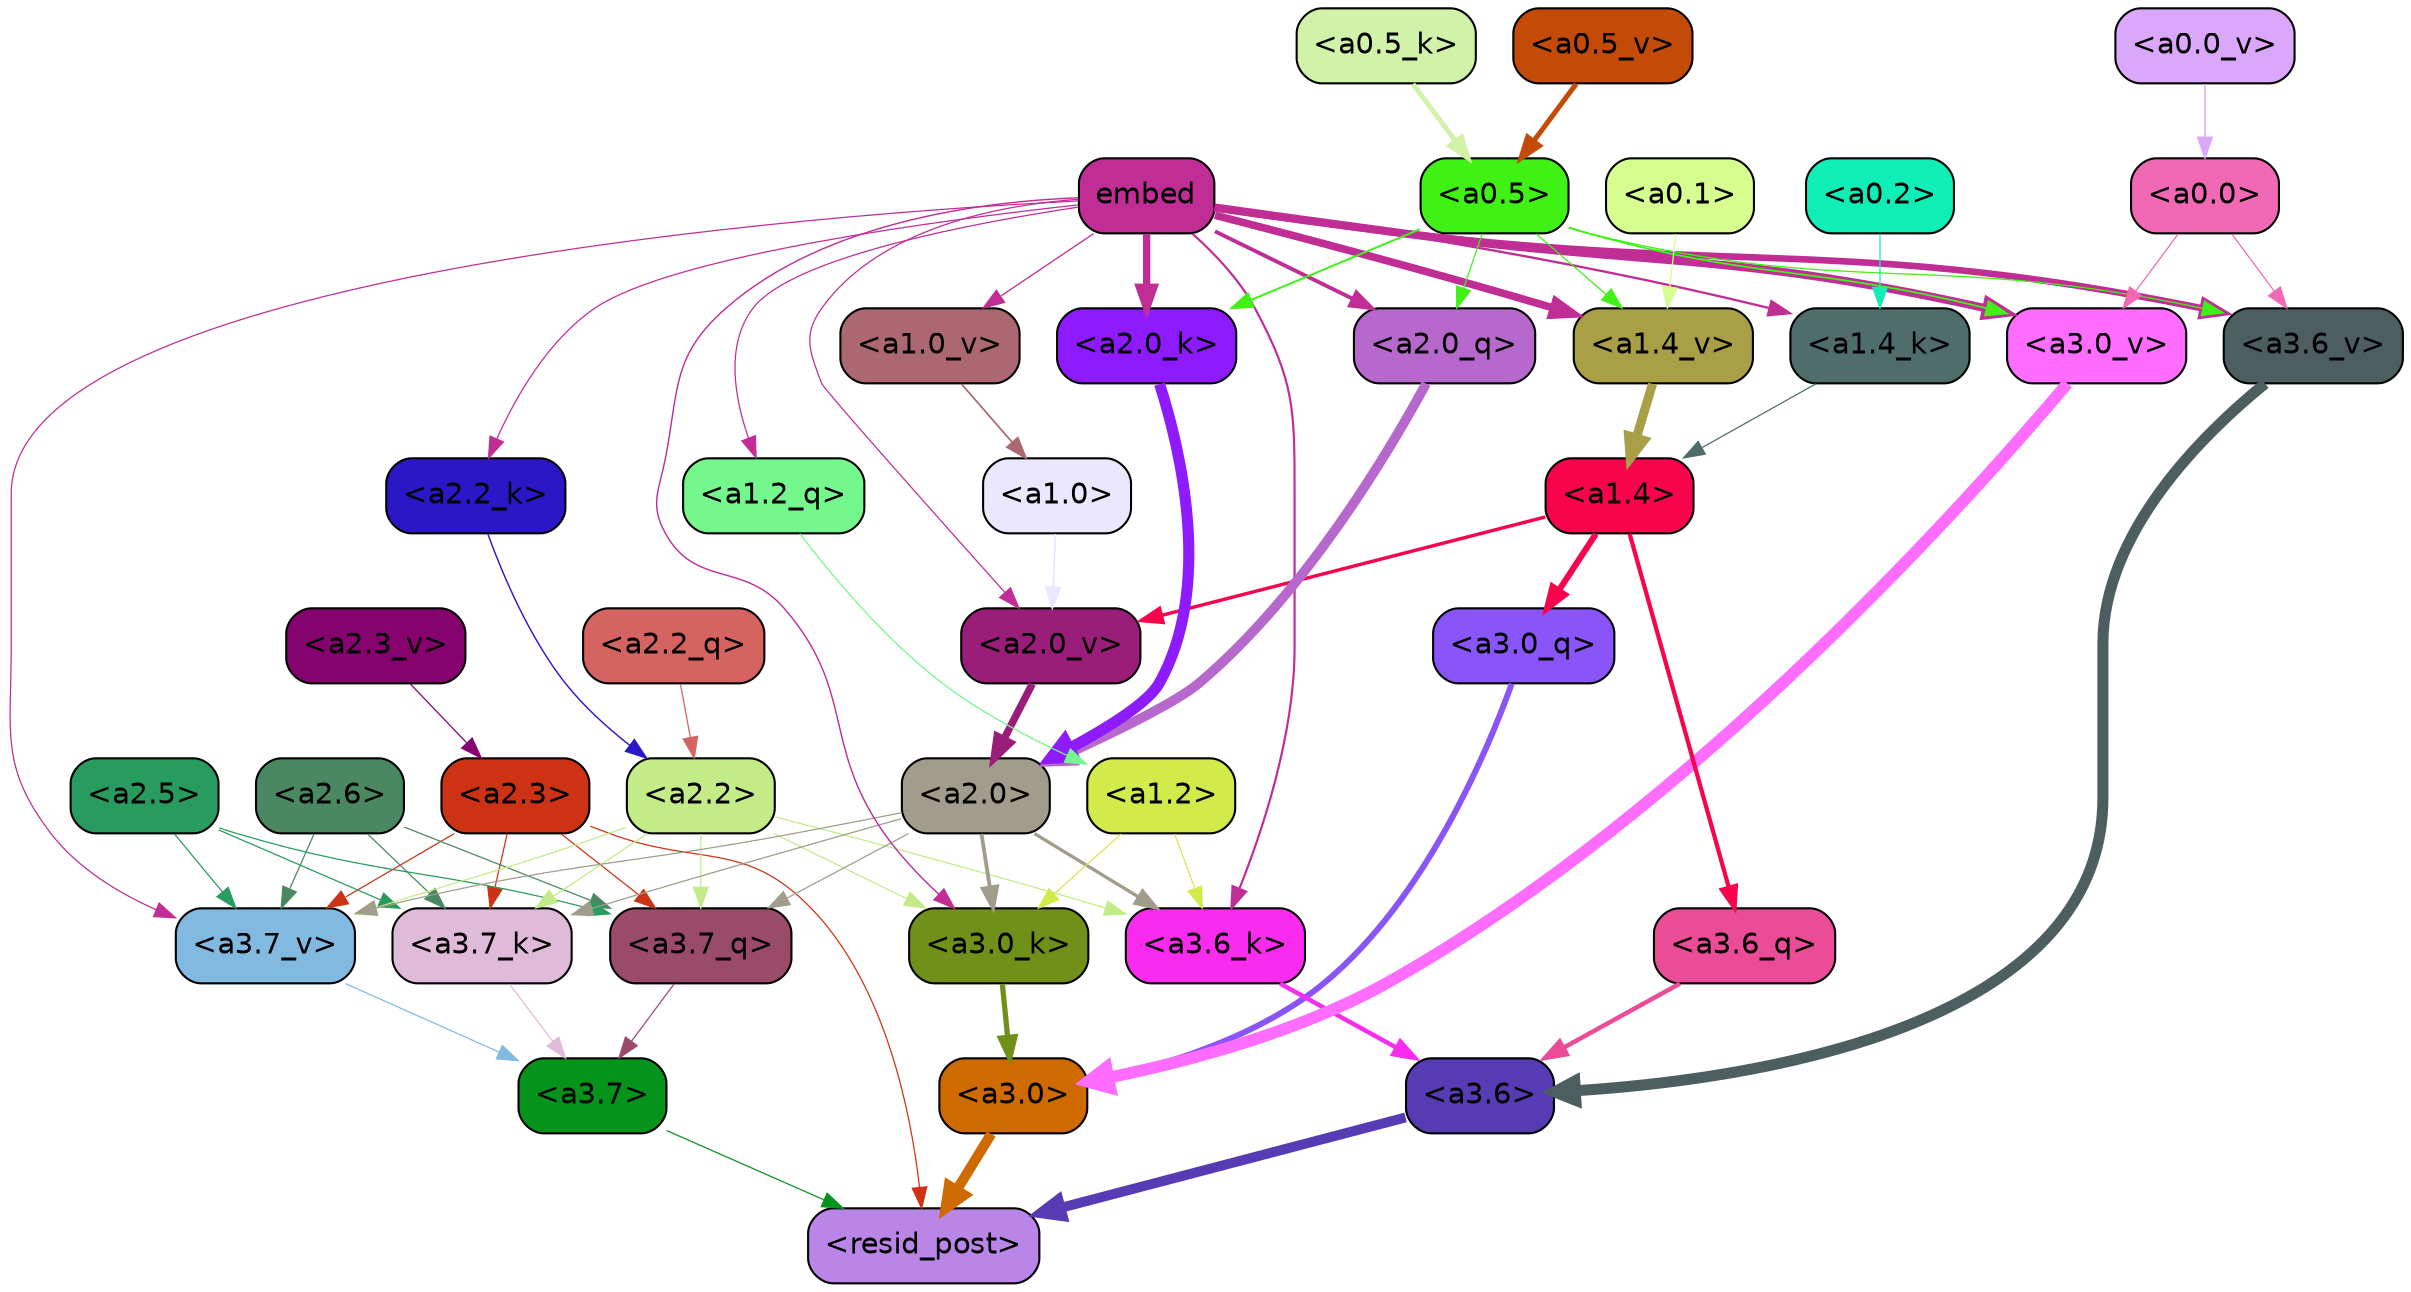 strict digraph "" {
	graph [bgcolor=transparent,
		layout=dot,
		overlap=false,
		splines=true
	];
	"<a3.7>"	[color=black,
		fillcolor="#06931c",
		fontname=Helvetica,
		shape=box,
		style="filled, rounded"];
	"<resid_post>"	[color=black,
		fillcolor="#b985e7",
		fontname=Helvetica,
		shape=box,
		style="filled, rounded"];
	"<a3.7>" -> "<resid_post>"	[color="#06931c",
		penwidth=0.6];
	"<a3.6>"	[color=black,
		fillcolor="#563bb5",
		fontname=Helvetica,
		shape=box,
		style="filled, rounded"];
	"<a3.6>" -> "<resid_post>"	[color="#563bb5",
		penwidth=4.751592040061951];
	"<a3.0>"	[color=black,
		fillcolor="#ce6a00",
		fontname=Helvetica,
		shape=box,
		style="filled, rounded"];
	"<a3.0>" -> "<resid_post>"	[color="#ce6a00",
		penwidth=4.904066681861877];
	"<a2.3>"	[color=black,
		fillcolor="#ce3215",
		fontname=Helvetica,
		shape=box,
		style="filled, rounded"];
	"<a2.3>" -> "<resid_post>"	[color="#ce3215",
		penwidth=0.6];
	"<a3.7_q>"	[color=black,
		fillcolor="#9b4b6a",
		fontname=Helvetica,
		shape=box,
		style="filled, rounded"];
	"<a2.3>" -> "<a3.7_q>"	[color="#ce3215",
		penwidth=0.6];
	"<a3.7_k>"	[color=black,
		fillcolor="#e0bbd9",
		fontname=Helvetica,
		shape=box,
		style="filled, rounded"];
	"<a2.3>" -> "<a3.7_k>"	[color="#ce3215",
		penwidth=0.6];
	"<a3.7_v>"	[color=black,
		fillcolor="#81b9e1",
		fontname=Helvetica,
		shape=box,
		style="filled, rounded"];
	"<a2.3>" -> "<a3.7_v>"	[color="#ce3215",
		penwidth=0.6];
	"<a3.7_q>" -> "<a3.7>"	[color="#9b4b6a",
		penwidth=0.6];
	"<a3.6_q>"	[color=black,
		fillcolor="#ea4c97",
		fontname=Helvetica,
		shape=box,
		style="filled, rounded"];
	"<a3.6_q>" -> "<a3.6>"	[color="#ea4c97",
		penwidth=2.160832464694977];
	"<a3.0_q>"	[color=black,
		fillcolor="#8954f8",
		fontname=Helvetica,
		shape=box,
		style="filled, rounded"];
	"<a3.0_q>" -> "<a3.0>"	[color="#8954f8",
		penwidth=2.870753765106201];
	"<a3.7_k>" -> "<a3.7>"	[color="#e0bbd9",
		penwidth=0.6];
	"<a3.6_k>"	[color=black,
		fillcolor="#f92bee",
		fontname=Helvetica,
		shape=box,
		style="filled, rounded"];
	"<a3.6_k>" -> "<a3.6>"	[color="#f92bee",
		penwidth=2.13908451795578];
	"<a3.0_k>"	[color=black,
		fillcolor="#719019",
		fontname=Helvetica,
		shape=box,
		style="filled, rounded"];
	"<a3.0_k>" -> "<a3.0>"	[color="#719019",
		penwidth=2.520303964614868];
	"<a3.7_v>" -> "<a3.7>"	[color="#81b9e1",
		penwidth=0.6];
	"<a3.6_v>"	[color=black,
		fillcolor="#4c5e60",
		fontname=Helvetica,
		shape=box,
		style="filled, rounded"];
	"<a3.6_v>" -> "<a3.6>"	[color="#4c5e60",
		penwidth=5.297133803367615];
	"<a3.0_v>"	[color=black,
		fillcolor="#fe6dff",
		fontname=Helvetica,
		shape=box,
		style="filled, rounded"];
	"<a3.0_v>" -> "<a3.0>"	[color="#fe6dff",
		penwidth=5.680712580680847];
	"<a2.6>"	[color=black,
		fillcolor="#4a8861",
		fontname=Helvetica,
		shape=box,
		style="filled, rounded"];
	"<a2.6>" -> "<a3.7_q>"	[color="#4a8861",
		penwidth=0.6];
	"<a2.6>" -> "<a3.7_k>"	[color="#4a8861",
		penwidth=0.6];
	"<a2.6>" -> "<a3.7_v>"	[color="#4a8861",
		penwidth=0.6];
	"<a2.5>"	[color=black,
		fillcolor="#289c5e",
		fontname=Helvetica,
		shape=box,
		style="filled, rounded"];
	"<a2.5>" -> "<a3.7_q>"	[color="#289c5e",
		penwidth=0.6];
	"<a2.5>" -> "<a3.7_k>"	[color="#289c5e",
		penwidth=0.6];
	"<a2.5>" -> "<a3.7_v>"	[color="#289c5e",
		penwidth=0.6];
	"<a2.2>"	[color=black,
		fillcolor="#c3ec88",
		fontname=Helvetica,
		shape=box,
		style="filled, rounded"];
	"<a2.2>" -> "<a3.7_q>"	[color="#c3ec88",
		penwidth=0.6];
	"<a2.2>" -> "<a3.7_k>"	[color="#c3ec88",
		penwidth=0.6];
	"<a2.2>" -> "<a3.6_k>"	[color="#c3ec88",
		penwidth=0.6];
	"<a2.2>" -> "<a3.0_k>"	[color="#c3ec88",
		penwidth=0.6];
	"<a2.2>" -> "<a3.7_v>"	[color="#c3ec88",
		penwidth=0.6];
	"<a2.0>"	[color=black,
		fillcolor="#a19c8b",
		fontname=Helvetica,
		shape=box,
		style="filled, rounded"];
	"<a2.0>" -> "<a3.7_q>"	[color="#a19c8b",
		penwidth=0.6];
	"<a2.0>" -> "<a3.7_k>"	[color="#a19c8b",
		penwidth=0.6];
	"<a2.0>" -> "<a3.6_k>"	[color="#a19c8b",
		penwidth=1.5897698998451233];
	"<a2.0>" -> "<a3.0_k>"	[color="#a19c8b",
		penwidth=1.8405593037605286];
	"<a2.0>" -> "<a3.7_v>"	[color="#a19c8b",
		penwidth=0.6];
	"<a1.4>"	[color=black,
		fillcolor="#f8044d",
		fontname=Helvetica,
		shape=box,
		style="filled, rounded"];
	"<a1.4>" -> "<a3.6_q>"	[color="#f8044d",
		penwidth=2.038943290710449];
	"<a1.4>" -> "<a3.0_q>"	[color="#f8044d",
		penwidth=2.9756359085440636];
	"<a2.0_v>"	[color=black,
		fillcolor="#9a1e79",
		fontname=Helvetica,
		shape=box,
		style="filled, rounded"];
	"<a1.4>" -> "<a2.0_v>"	[color="#f8044d",
		penwidth=1.6503054380882531];
	"<a1.2>"	[color=black,
		fillcolor="#d3ea4b",
		fontname=Helvetica,
		shape=box,
		style="filled, rounded"];
	"<a1.2>" -> "<a3.6_k>"	[color="#d3ea4b",
		penwidth=0.6];
	"<a1.2>" -> "<a3.0_k>"	[color="#d3ea4b",
		penwidth=0.6];
	embed	[color=black,
		fillcolor="#c02d95",
		fontname=Helvetica,
		shape=box,
		style="filled, rounded"];
	embed -> "<a3.6_k>"	[color="#c02d95",
		penwidth=1.046662151813507];
	embed -> "<a3.0_k>"	[color="#c02d95",
		penwidth=0.6800519227981567];
	embed -> "<a3.7_v>"	[color="#c02d95",
		penwidth=0.6];
	embed -> "<a3.6_v>"	[color="#c02d95",
		penwidth=3.1840110421180725];
	embed -> "<a3.0_v>"	[color="#c02d95",
		penwidth=3.9005755856633186];
	"<a2.0_q>"	[color=black,
		fillcolor="#b768cc",
		fontname=Helvetica,
		shape=box,
		style="filled, rounded"];
	embed -> "<a2.0_q>"	[color="#c02d95",
		penwidth=1.85904461145401];
	"<a2.2_k>"	[color=black,
		fillcolor="#2c17c6",
		fontname=Helvetica,
		shape=box,
		style="filled, rounded"];
	embed -> "<a2.2_k>"	[color="#c02d95",
		penwidth=0.6];
	"<a2.0_k>"	[color=black,
		fillcolor="#8d1bfd",
		fontname=Helvetica,
		shape=box,
		style="filled, rounded"];
	embed -> "<a2.0_k>"	[color="#c02d95",
		penwidth=3.5012558698654175];
	embed -> "<a2.0_v>"	[color="#c02d95",
		penwidth=0.6];
	"<a1.2_q>"	[color=black,
		fillcolor="#74f78d",
		fontname=Helvetica,
		shape=box,
		style="filled, rounded"];
	embed -> "<a1.2_q>"	[color="#c02d95",
		penwidth=0.6];
	"<a1.4_k>"	[color=black,
		fillcolor="#4f6d6a",
		fontname=Helvetica,
		shape=box,
		style="filled, rounded"];
	embed -> "<a1.4_k>"	[color="#c02d95",
		penwidth=1.109577551484108];
	"<a1.4_v>"	[color=black,
		fillcolor="#a89f46",
		fontname=Helvetica,
		shape=box,
		style="filled, rounded"];
	embed -> "<a1.4_v>"	[color="#c02d95",
		penwidth=3.6756038665771484];
	"<a1.0_v>"	[color=black,
		fillcolor="#ab6870",
		fontname=Helvetica,
		shape=box,
		style="filled, rounded"];
	embed -> "<a1.0_v>"	[color="#c02d95",
		penwidth=0.6254805326461792];
	"<a0.5>"	[color=black,
		fillcolor="#3ff114",
		fontname=Helvetica,
		shape=box,
		style="filled, rounded"];
	"<a0.5>" -> "<a3.6_v>"	[color="#3ff114",
		penwidth=0.6];
	"<a0.5>" -> "<a3.0_v>"	[color="#3ff114",
		penwidth=0.8493617177009583];
	"<a0.5>" -> "<a2.0_q>"	[color="#3ff114",
		penwidth=0.6];
	"<a0.5>" -> "<a2.0_k>"	[color="#3ff114",
		penwidth=0.9490888118743896];
	"<a0.5>" -> "<a1.4_v>"	[color="#3ff114",
		penwidth=0.6066105961799622];
	"<a0.0>"	[color=black,
		fillcolor="#f168b5",
		fontname=Helvetica,
		shape=box,
		style="filled, rounded"];
	"<a0.0>" -> "<a3.6_v>"	[color="#f168b5",
		penwidth=0.6];
	"<a0.0>" -> "<a3.0_v>"	[color="#f168b5",
		penwidth=0.6];
	"<a2.2_q>"	[color=black,
		fillcolor="#d56361",
		fontname=Helvetica,
		shape=box,
		style="filled, rounded"];
	"<a2.2_q>" -> "<a2.2>"	[color="#d56361",
		penwidth=0.6160273104906082];
	"<a2.0_q>" -> "<a2.0>"	[color="#b768cc",
		penwidth=4.690633252263069];
	"<a2.2_k>" -> "<a2.2>"	[color="#2c17c6",
		penwidth=0.6862771511077881];
	"<a2.0_k>" -> "<a2.0>"	[color="#8d1bfd",
		penwidth=5.3401959836483];
	"<a2.3_v>"	[color=black,
		fillcolor="#85026f",
		fontname=Helvetica,
		shape=box,
		style="filled, rounded"];
	"<a2.3_v>" -> "<a2.3>"	[color="#85026f",
		penwidth=0.6];
	"<a2.0_v>" -> "<a2.0>"	[color="#9a1e79",
		penwidth=3.5938978791236877];
	"<a1.0>"	[color=black,
		fillcolor="#ebe7fe",
		fontname=Helvetica,
		shape=box,
		style="filled, rounded"];
	"<a1.0>" -> "<a2.0_v>"	[color="#ebe7fe",
		penwidth=0.8279995210468769];
	"<a1.2_q>" -> "<a1.2>"	[color="#74f78d",
		penwidth=0.6];
	"<a1.4_k>" -> "<a1.4>"	[color="#4f6d6a",
		penwidth=0.6];
	"<a1.4_v>" -> "<a1.4>"	[color="#a89f46",
		penwidth=4.380064785480499];
	"<a1.0_v>" -> "<a1.0>"	[color="#ab6870",
		penwidth=0.8271287679672241];
	"<a0.2>"	[color=black,
		fillcolor="#10eeb8",
		fontname=Helvetica,
		shape=box,
		style="filled, rounded"];
	"<a0.2>" -> "<a1.4_k>"	[color="#10eeb8",
		penwidth=0.6];
	"<a0.1>"	[color=black,
		fillcolor="#d6fd8f",
		fontname=Helvetica,
		shape=box,
		style="filled, rounded"];
	"<a0.1>" -> "<a1.4_v>"	[color="#d6fd8f",
		penwidth=0.6];
	"<a0.5_k>"	[color=black,
		fillcolor="#d1f3a9",
		fontname=Helvetica,
		shape=box,
		style="filled, rounded"];
	"<a0.5_k>" -> "<a0.5>"	[color="#d1f3a9",
		penwidth=2.3484413623809814];
	"<a0.5_v>"	[color=black,
		fillcolor="#c44a07",
		fontname=Helvetica,
		shape=box,
		style="filled, rounded"];
	"<a0.5_v>" -> "<a0.5>"	[color="#c44a07",
		penwidth=2.4365723617374897];
	"<a0.0_v>"	[color=black,
		fillcolor="#dba7fa",
		fontname=Helvetica,
		shape=box,
		style="filled, rounded"];
	"<a0.0_v>" -> "<a0.0>"	[color="#dba7fa",
		penwidth=0.6885303854942322];
}
